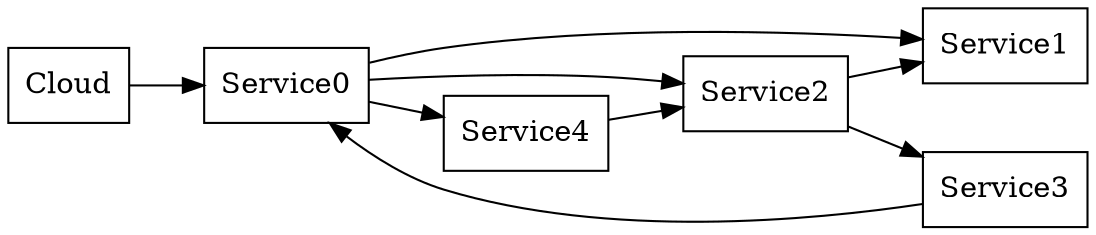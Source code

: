 digraph sg {
    node [shape = box];
    rankdir = LR;
    UNKNOWN [label = "Cloud"];
    SERVICE [label = "Service0"];
    SERVICE1 [label = "Service1"];
    SERVICE2 [label = "Service2"];
    SERVICE3 [label = "Service3"];
    SERVICE4 [label = "Service4"];
    UNKNOWN -> SERVICE -> SERVICE2 -> SERVICE3 -> SERVICE -> SERVICE4 -> SERVICE2;
    SERVICE2 -> SERVICE1;
    SERVICE -> SERVICE1;
}